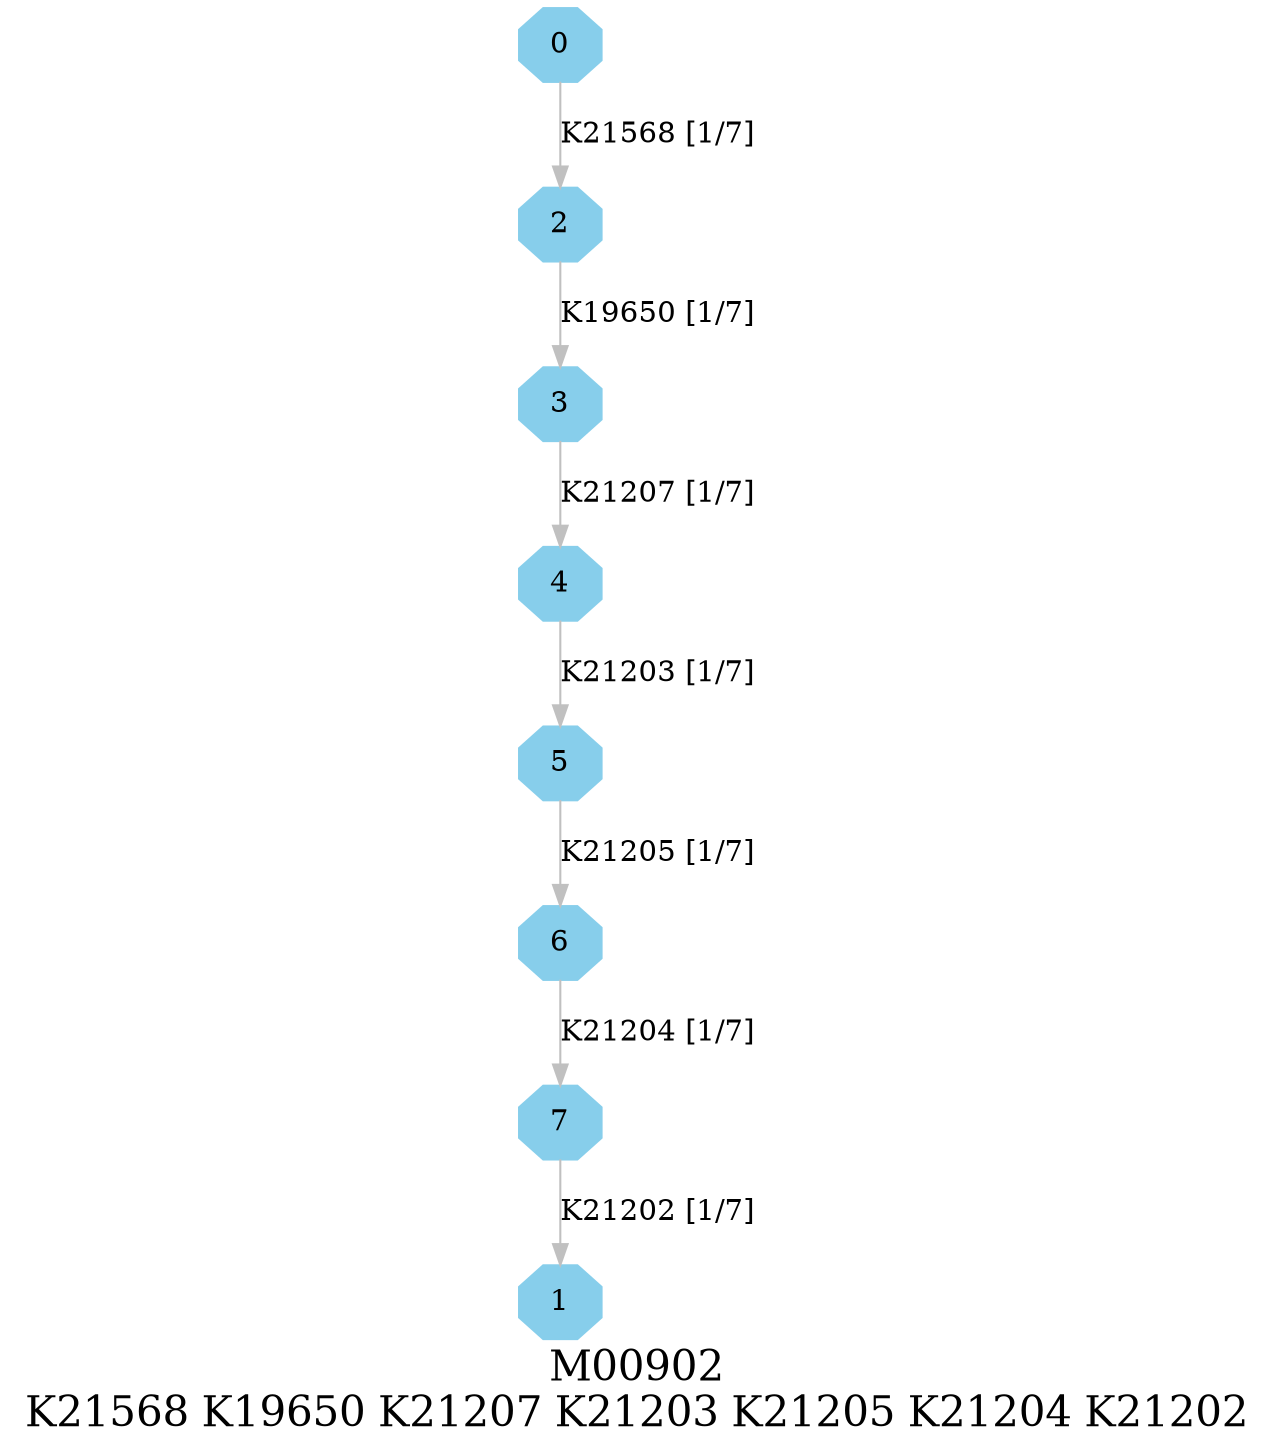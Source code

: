 digraph G {
graph [label="M00902
K21568 K19650 K21207 K21203 K21205 K21204 K21202",fontsize=20];
node [shape=box,style=filled];
edge [len=3,color=grey];
{node [width=.3,height=.3,shape=octagon,style=filled,color=skyblue] 0 1 2 3 4 5 6 7 }
0 -> 2 [label="K21568 [1/7]"];
2 -> 3 [label="K19650 [1/7]"];
3 -> 4 [label="K21207 [1/7]"];
4 -> 5 [label="K21203 [1/7]"];
5 -> 6 [label="K21205 [1/7]"];
6 -> 7 [label="K21204 [1/7]"];
7 -> 1 [label="K21202 [1/7]"];
}